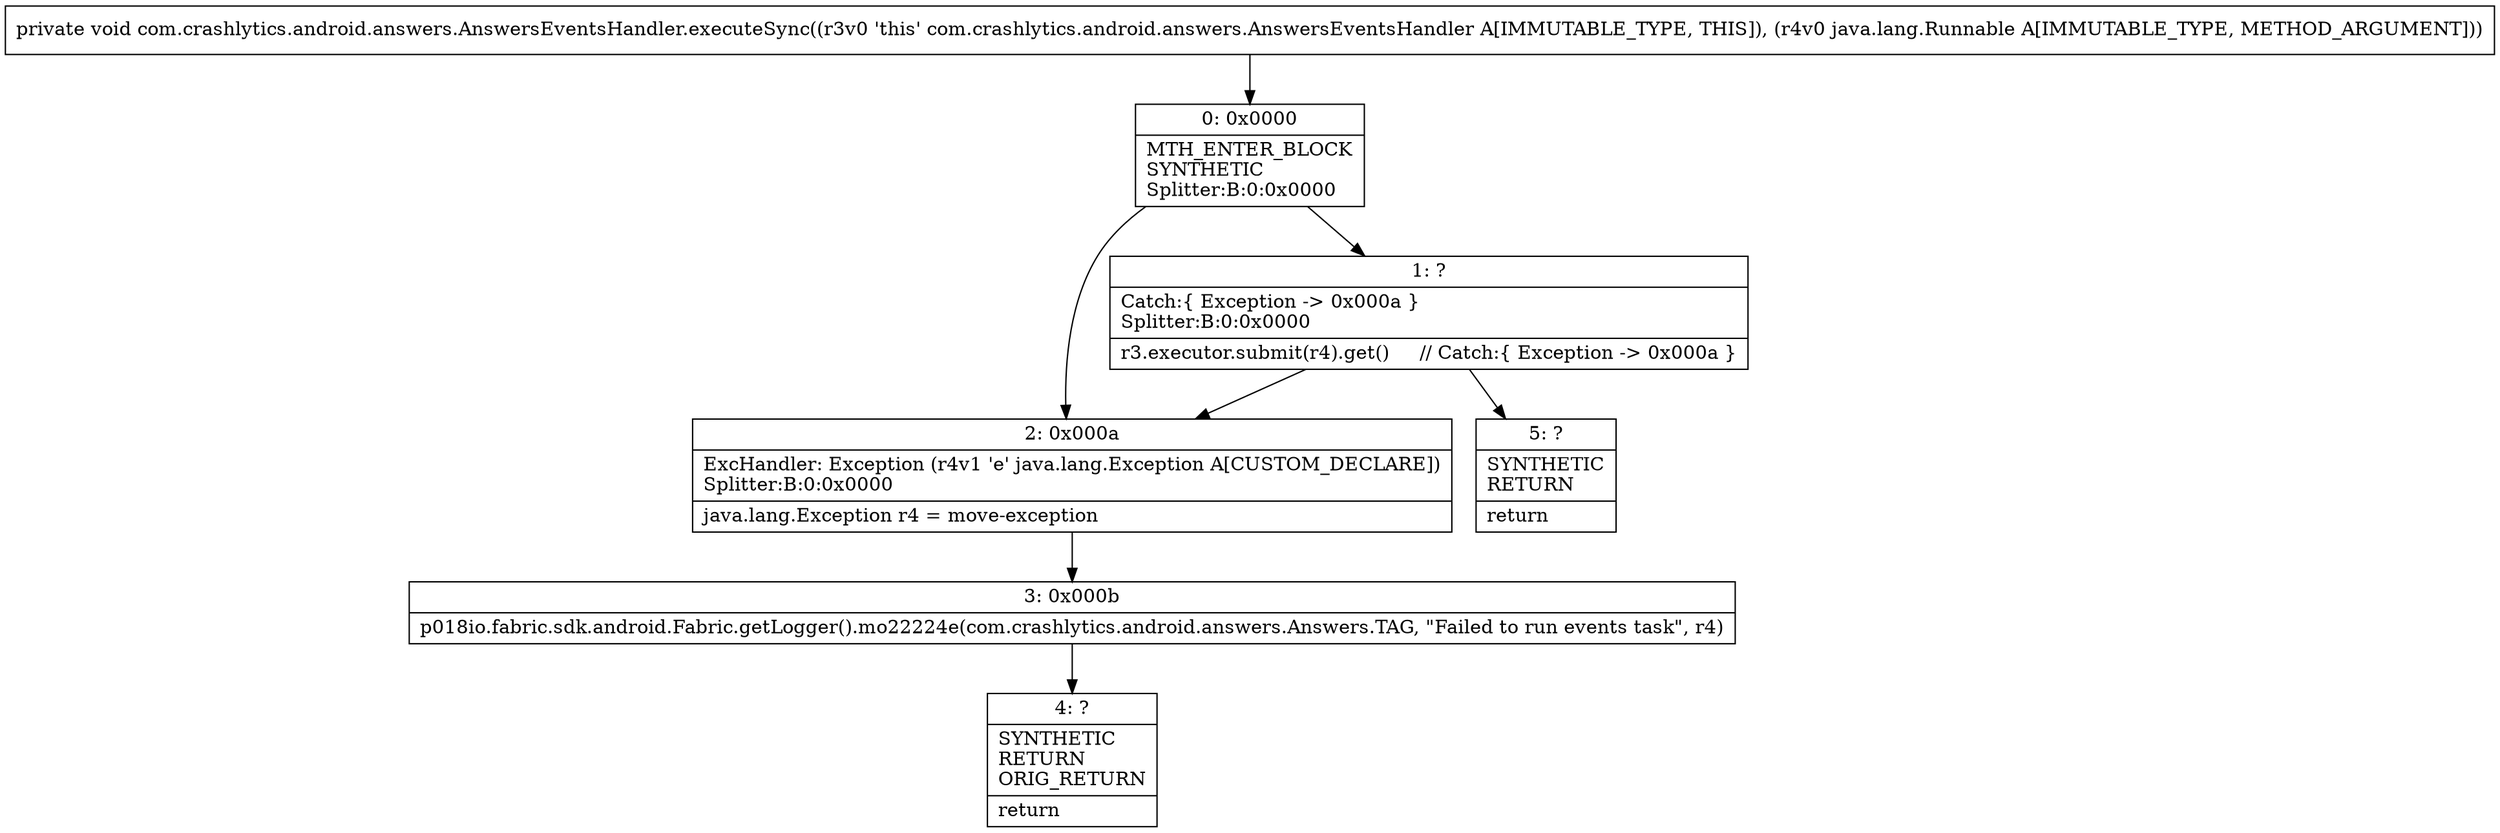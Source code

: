 digraph "CFG forcom.crashlytics.android.answers.AnswersEventsHandler.executeSync(Ljava\/lang\/Runnable;)V" {
Node_0 [shape=record,label="{0\:\ 0x0000|MTH_ENTER_BLOCK\lSYNTHETIC\lSplitter:B:0:0x0000\l}"];
Node_1 [shape=record,label="{1\:\ ?|Catch:\{ Exception \-\> 0x000a \}\lSplitter:B:0:0x0000\l|r3.executor.submit(r4).get()     \/\/ Catch:\{ Exception \-\> 0x000a \}\l}"];
Node_2 [shape=record,label="{2\:\ 0x000a|ExcHandler: Exception (r4v1 'e' java.lang.Exception A[CUSTOM_DECLARE])\lSplitter:B:0:0x0000\l|java.lang.Exception r4 = move\-exception\l}"];
Node_3 [shape=record,label="{3\:\ 0x000b|p018io.fabric.sdk.android.Fabric.getLogger().mo22224e(com.crashlytics.android.answers.Answers.TAG, \"Failed to run events task\", r4)\l}"];
Node_4 [shape=record,label="{4\:\ ?|SYNTHETIC\lRETURN\lORIG_RETURN\l|return\l}"];
Node_5 [shape=record,label="{5\:\ ?|SYNTHETIC\lRETURN\l|return\l}"];
MethodNode[shape=record,label="{private void com.crashlytics.android.answers.AnswersEventsHandler.executeSync((r3v0 'this' com.crashlytics.android.answers.AnswersEventsHandler A[IMMUTABLE_TYPE, THIS]), (r4v0 java.lang.Runnable A[IMMUTABLE_TYPE, METHOD_ARGUMENT])) }"];
MethodNode -> Node_0;
Node_0 -> Node_1;
Node_0 -> Node_2;
Node_1 -> Node_2;
Node_1 -> Node_5;
Node_2 -> Node_3;
Node_3 -> Node_4;
}

